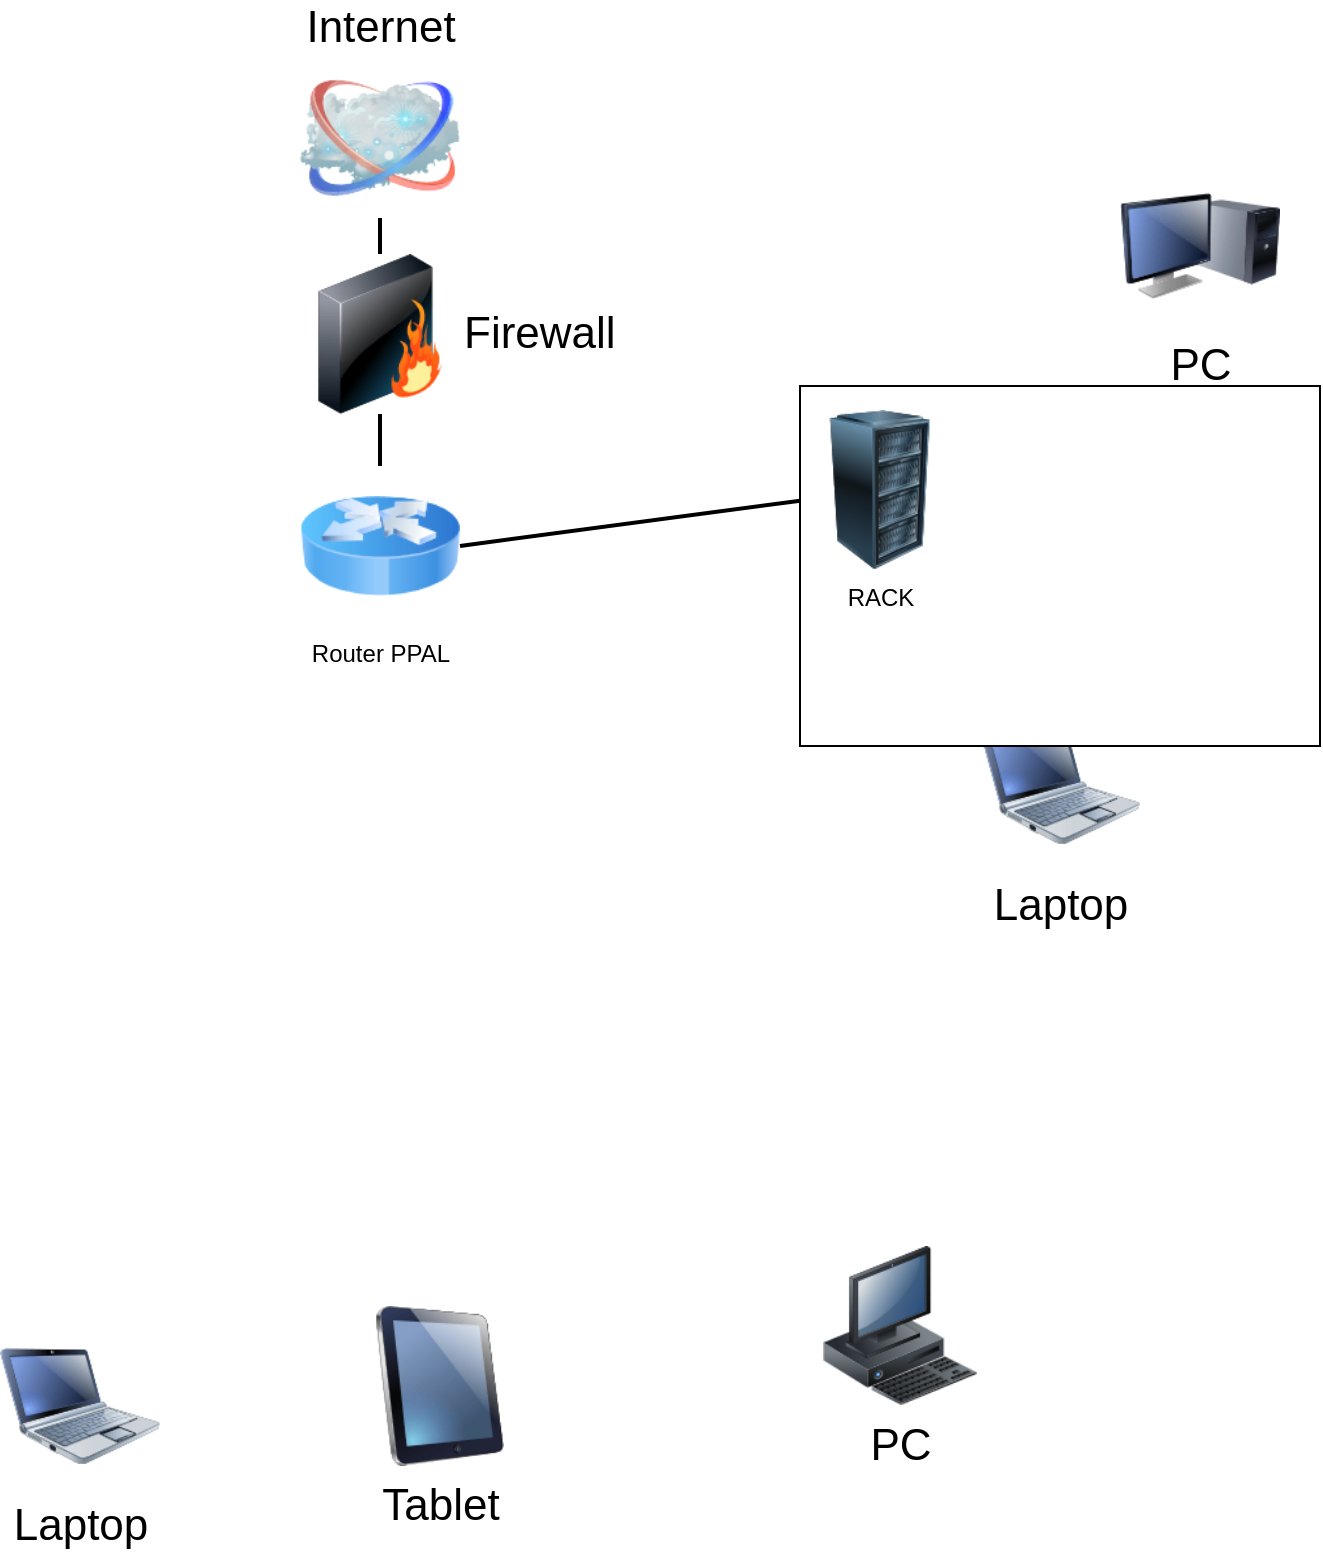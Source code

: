 <mxfile version="24.3.1" type="github">
  <diagram name="Page-1" id="55a83fd1-7818-8e21-69c5-c3457e3827bb">
    <mxGraphModel dx="1674" dy="778" grid="1" gridSize="10" guides="1" tooltips="1" connect="1" arrows="1" fold="1" page="1" pageScale="1" pageWidth="1100" pageHeight="850" background="none" math="0" shadow="0">
      <root>
        <mxCell id="0" />
        <mxCell id="1" parent="0" />
        <mxCell id="69ecfefc5c41e42c-18" style="edgeStyle=none;rounded=0;html=1;labelBackgroundColor=none;endArrow=none;strokeWidth=2;fontFamily=Verdana;fontSize=22" parent="1" source="qYUeNGNezS3mZ1fiowpl-4" target="69ecfefc5c41e42c-3" edge="1">
          <mxGeometry relative="1" as="geometry">
            <mxPoint x="510" y="410" as="sourcePoint" />
          </mxGeometry>
        </mxCell>
        <mxCell id="69ecfefc5c41e42c-2" value="Internet" style="image;html=1;labelBackgroundColor=#ffffff;image=img/lib/clip_art/networking/Cloud_128x128.png;rounded=1;shadow=0;comic=0;strokeWidth=2;fontSize=22;labelPosition=center;verticalLabelPosition=top;align=center;verticalAlign=bottom;" parent="1" vertex="1">
          <mxGeometry x="470" y="76" width="80" height="80" as="geometry" />
        </mxCell>
        <mxCell id="69ecfefc5c41e42c-19" style="edgeStyle=none;rounded=0;html=1;labelBackgroundColor=none;endArrow=none;strokeWidth=2;fontFamily=Verdana;fontSize=22" parent="1" source="69ecfefc5c41e42c-3" target="69ecfefc5c41e42c-2" edge="1">
          <mxGeometry relative="1" as="geometry" />
        </mxCell>
        <mxCell id="69ecfefc5c41e42c-3" value="Firewall" style="image;html=1;labelBackgroundColor=#ffffff;image=img/lib/clip_art/networking/Firewall_128x128.png;rounded=1;shadow=0;comic=0;strokeWidth=2;fontSize=22;labelPosition=right;verticalLabelPosition=middle;align=left;verticalAlign=middle;" parent="1" vertex="1">
          <mxGeometry x="470" y="174" width="80" height="80" as="geometry" />
        </mxCell>
        <mxCell id="69ecfefc5c41e42c-4" value="Tablet" style="image;html=1;labelBackgroundColor=#ffffff;image=img/lib/clip_art/computers/iPad_128x128.png;rounded=1;shadow=0;comic=0;strokeWidth=2;fontSize=22" parent="1" vertex="1">
          <mxGeometry x="500" y="700" width="80" height="80" as="geometry" />
        </mxCell>
        <mxCell id="69ecfefc5c41e42c-5" value="PC" style="image;html=1;labelBackgroundColor=#ffffff;image=img/lib/clip_art/computers/Monitor_Tower_128x128.png;rounded=1;shadow=0;comic=0;strokeWidth=2;fontSize=22" parent="1" vertex="1">
          <mxGeometry x="880" y="130" width="80" height="80" as="geometry" />
        </mxCell>
        <mxCell id="69ecfefc5c41e42c-7" value="PC" style="image;html=1;labelBackgroundColor=#ffffff;image=img/lib/clip_art/computers/Workstation_128x128.png;rounded=1;shadow=0;comic=0;strokeWidth=2;fontSize=22" parent="1" vertex="1">
          <mxGeometry x="730" y="670" width="80" height="80" as="geometry" />
        </mxCell>
        <mxCell id="69ecfefc5c41e42c-9" value="Laptop" style="image;html=1;labelBackgroundColor=#ffffff;image=img/lib/clip_art/computers/Netbook_128x128.png;rounded=1;shadow=0;comic=0;strokeColor=#000000;strokeWidth=2;fillColor=#FFFFFF;fontSize=22;fontColor=#000000;" parent="1" vertex="1">
          <mxGeometry x="810" y="400" width="80" height="80" as="geometry" />
        </mxCell>
        <mxCell id="69ecfefc5c41e42c-10" value="Laptop" style="image;html=1;labelBackgroundColor=#ffffff;image=img/lib/clip_art/computers/Netbook_128x128.png;rounded=1;shadow=0;comic=0;strokeWidth=2;fontSize=22" parent="1" vertex="1">
          <mxGeometry x="320" y="710" width="80" height="80" as="geometry" />
        </mxCell>
        <mxCell id="qYUeNGNezS3mZ1fiowpl-4" value="Router PPAL" style="image;html=1;image=img/lib/clip_art/networking/Router_Icon_128x128.png" vertex="1" parent="1">
          <mxGeometry x="470" y="280" width="80" height="80" as="geometry" />
        </mxCell>
        <mxCell id="qYUeNGNezS3mZ1fiowpl-6" value="" style="whiteSpace=wrap;html=1;" vertex="1" parent="1">
          <mxGeometry x="720" y="240" width="260" height="180" as="geometry" />
        </mxCell>
        <mxCell id="qYUeNGNezS3mZ1fiowpl-8" value="RACK" style="image;html=1;image=img/lib/clip_art/computers/Server_Rack_128x128.png" vertex="1" parent="1">
          <mxGeometry x="720" y="252" width="80" height="80" as="geometry" />
        </mxCell>
        <mxCell id="qYUeNGNezS3mZ1fiowpl-9" style="edgeStyle=none;rounded=0;html=1;labelBackgroundColor=none;endArrow=none;strokeWidth=2;fontFamily=Verdana;fontSize=22;exitX=1;exitY=0.5;exitDx=0;exitDy=0;" edge="1" parent="1" source="qYUeNGNezS3mZ1fiowpl-4" target="qYUeNGNezS3mZ1fiowpl-8">
          <mxGeometry relative="1" as="geometry">
            <mxPoint x="520" y="290" as="sourcePoint" />
            <mxPoint x="520" y="220" as="targetPoint" />
          </mxGeometry>
        </mxCell>
      </root>
    </mxGraphModel>
  </diagram>
</mxfile>
